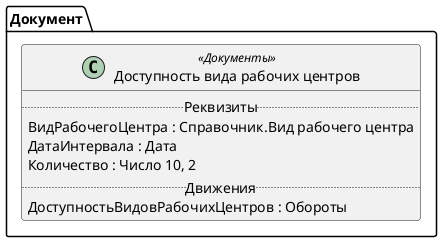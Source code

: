 ﻿@startuml ДоступностьВидаРабочихЦентров
'!include templates.wsd
'..\include templates.wsd
class Документ.ДоступностьВидаРабочихЦентров as "Доступность вида рабочих центров" <<Документы>>
{
..Реквизиты..
ВидРабочегоЦентра : Справочник.Вид рабочего центра
ДатаИнтервала : Дата
Количество : Число 10, 2
..Движения..
ДоступностьВидовРабочихЦентров : Обороты
}
@enduml
